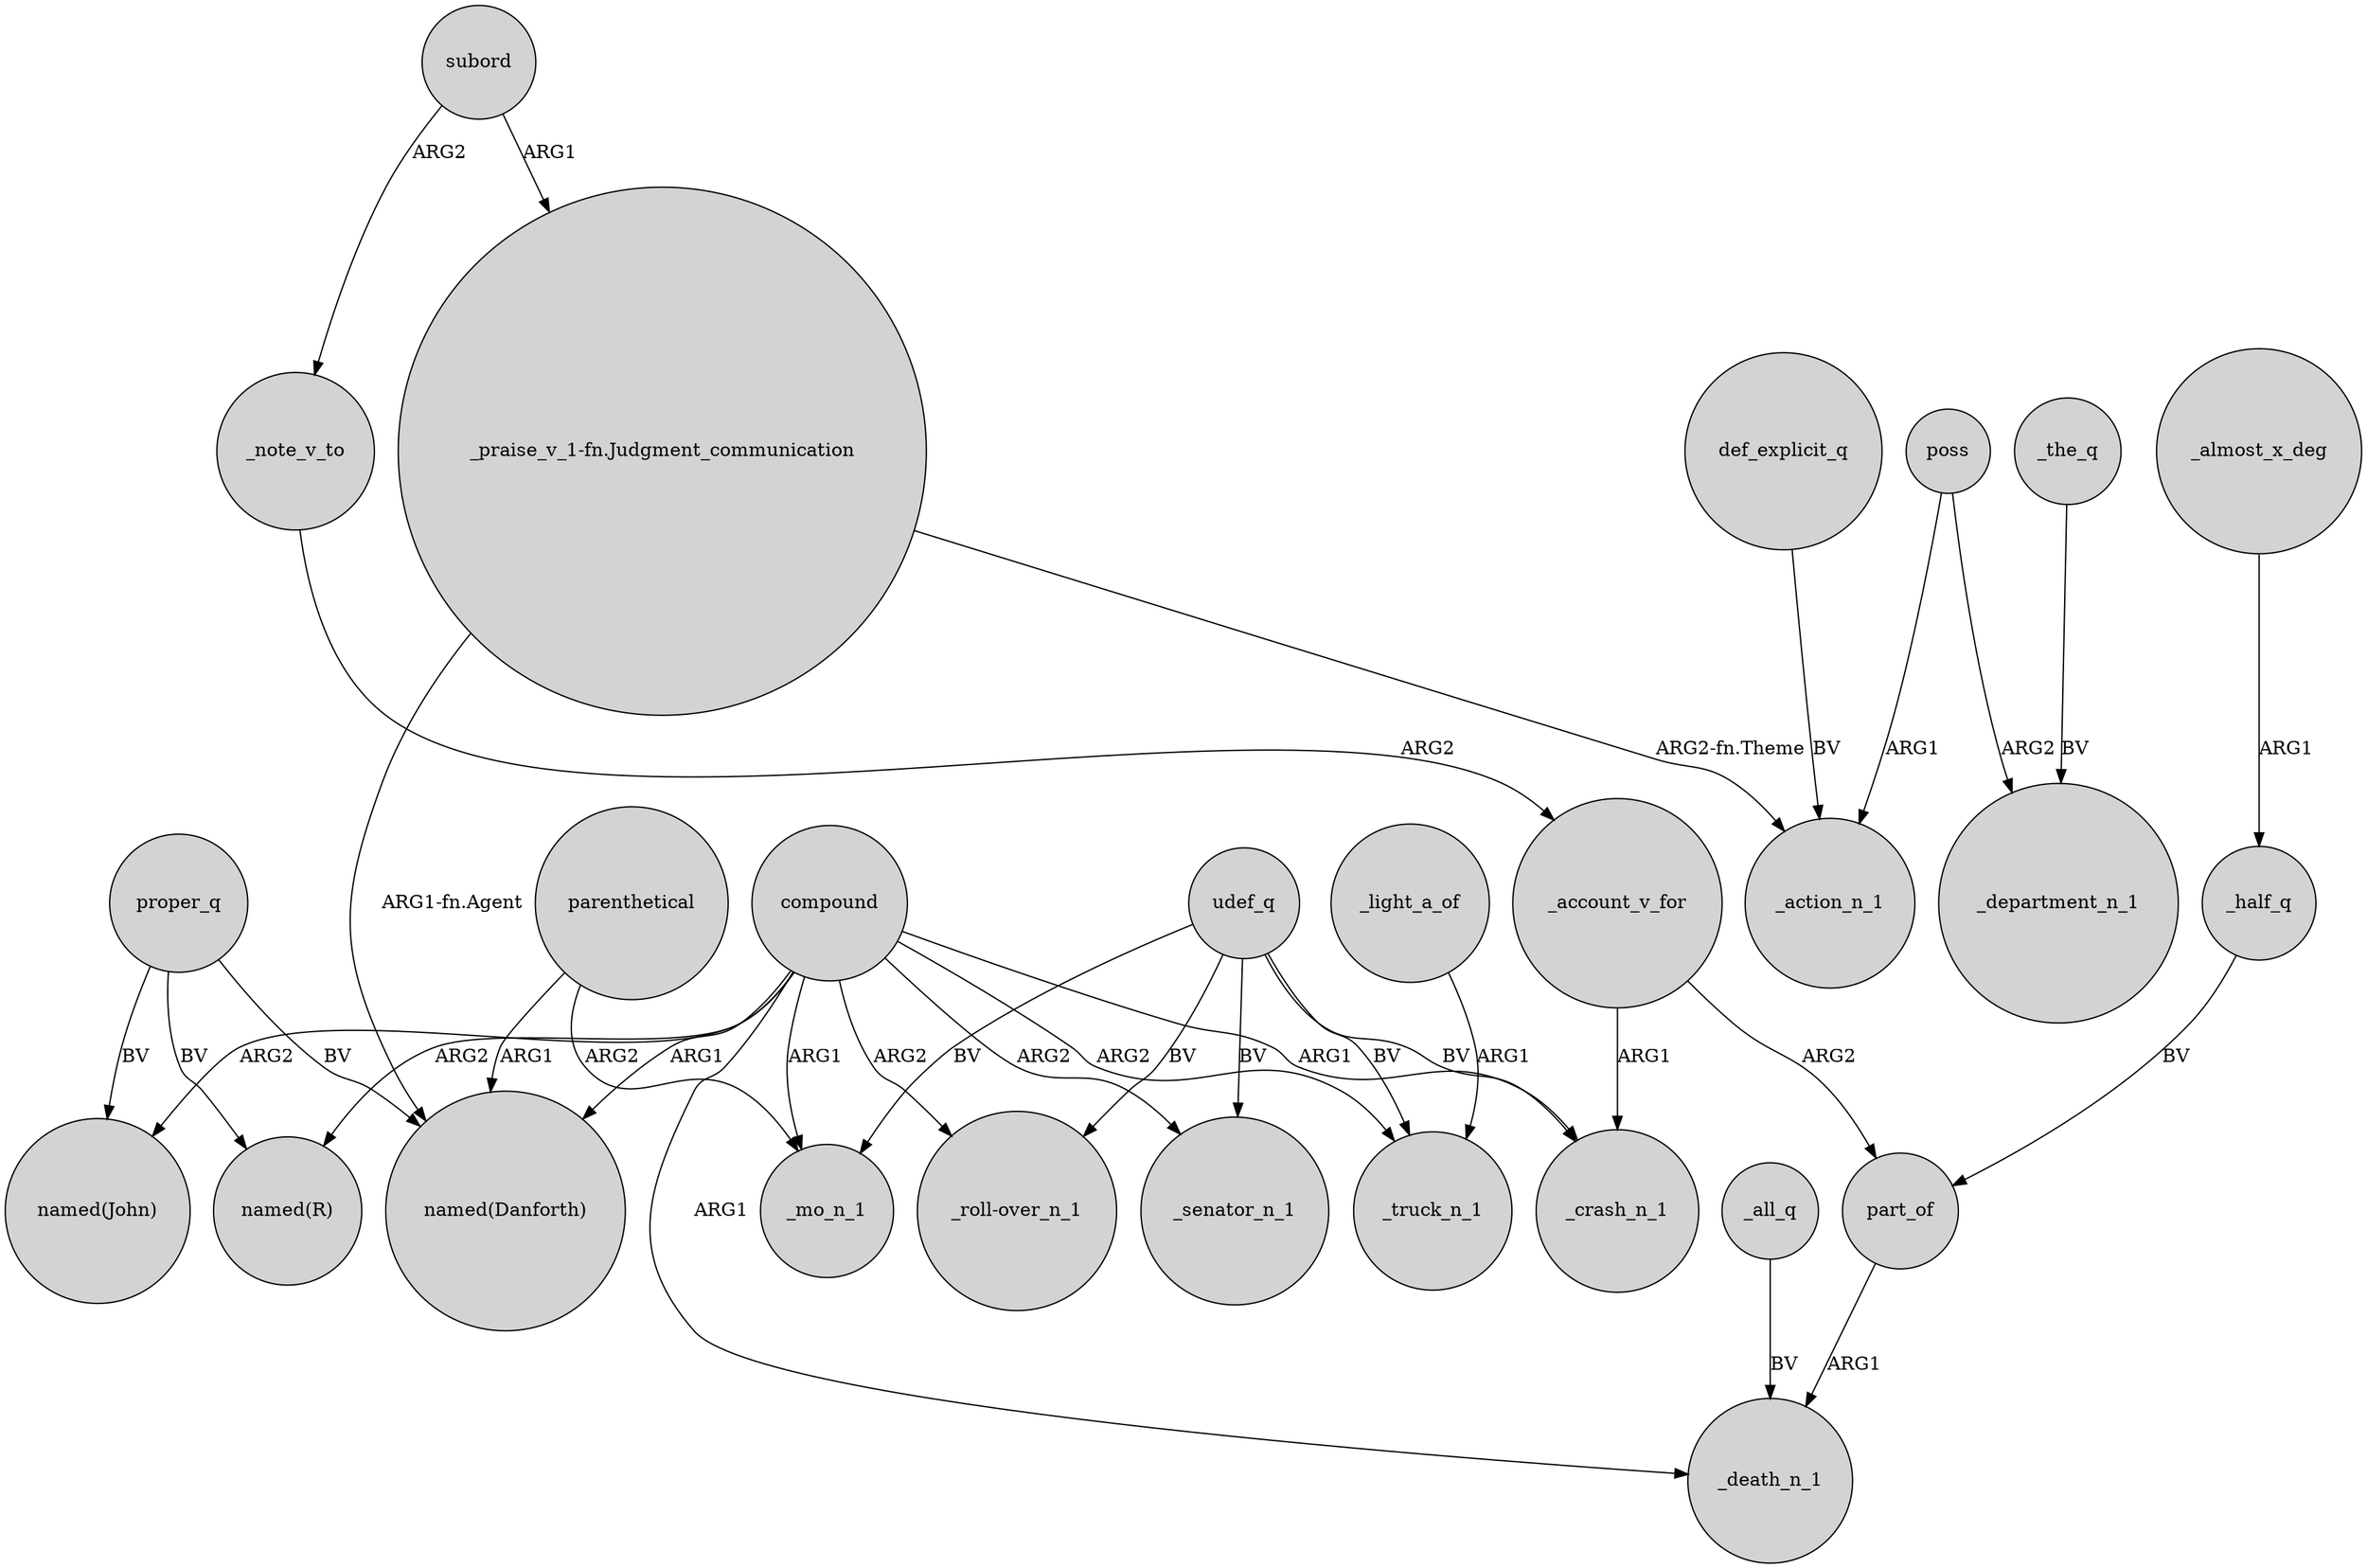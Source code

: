 digraph {
	node [shape=circle style=filled]
	compound -> "named(John)" [label=ARG2]
	parenthetical -> _mo_n_1 [label=ARG2]
	_account_v_for -> _crash_n_1 [label=ARG1]
	compound -> "_roll-over_n_1" [label=ARG2]
	udef_q -> _senator_n_1 [label=BV]
	compound -> _mo_n_1 [label=ARG1]
	"_praise_v_1-fn.Judgment_communication" -> _action_n_1 [label="ARG2-fn.Theme"]
	parenthetical -> "named(Danforth)" [label=ARG1]
	compound -> "named(R)" [label=ARG2]
	compound -> _crash_n_1 [label=ARG1]
	_light_a_of -> _truck_n_1 [label=ARG1]
	_all_q -> _death_n_1 [label=BV]
	def_explicit_q -> _action_n_1 [label=BV]
	_note_v_to -> _account_v_for [label=ARG2]
	compound -> _death_n_1 [label=ARG1]
	subord -> _note_v_to [label=ARG2]
	_the_q -> _department_n_1 [label=BV]
	_account_v_for -> part_of [label=ARG2]
	_almost_x_deg -> _half_q [label=ARG1]
	udef_q -> _truck_n_1 [label=BV]
	"_praise_v_1-fn.Judgment_communication" -> "named(Danforth)" [label="ARG1-fn.Agent"]
	subord -> "_praise_v_1-fn.Judgment_communication" [label=ARG1]
	poss -> _action_n_1 [label=ARG1]
	compound -> "named(Danforth)" [label=ARG1]
	compound -> _truck_n_1 [label=ARG2]
	proper_q -> "named(Danforth)" [label=BV]
	compound -> _senator_n_1 [label=ARG2]
	_half_q -> part_of [label=BV]
	proper_q -> "named(R)" [label=BV]
	udef_q -> _mo_n_1 [label=BV]
	poss -> _department_n_1 [label=ARG2]
	udef_q -> "_roll-over_n_1" [label=BV]
	proper_q -> "named(John)" [label=BV]
	udef_q -> _crash_n_1 [label=BV]
	part_of -> _death_n_1 [label=ARG1]
}
